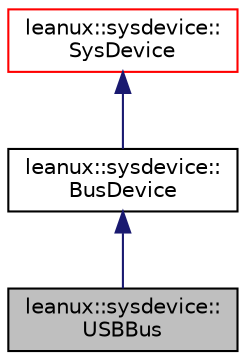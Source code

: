 digraph "leanux::sysdevice::USBBus"
{
 // LATEX_PDF_SIZE
  bgcolor="transparent";
  edge [fontname="Helvetica",fontsize="10",labelfontname="Helvetica",labelfontsize="10"];
  node [fontname="Helvetica",fontsize="10",shape=record];
  Node1 [label="leanux::sysdevice::\lUSBBus",height=0.2,width=0.4,color="black", fillcolor="grey75", style="filled", fontcolor="black",tooltip="Say yes to USB busses."];
  Node2 -> Node1 [dir="back",color="midnightblue",fontsize="10",style="solid",fontname="Helvetica"];
  Node2 [label="leanux::sysdevice::\lBusDevice",height=0.2,width=0.4,color="black",URL="$classleanux_1_1sysdevice_1_1BusDevice.html",tooltip="Generic bus device."];
  Node3 -> Node2 [dir="back",color="midnightblue",fontsize="10",style="solid",fontname="Helvetica"];
  Node3 [label="leanux::sysdevice::\lSysDevice",height=0.2,width=0.4,color="red",URL="$classleanux_1_1sysdevice_1_1SysDevice.html",tooltip="Generic SysDevice, utility class for device detection from a SysDevicePath."];
}
